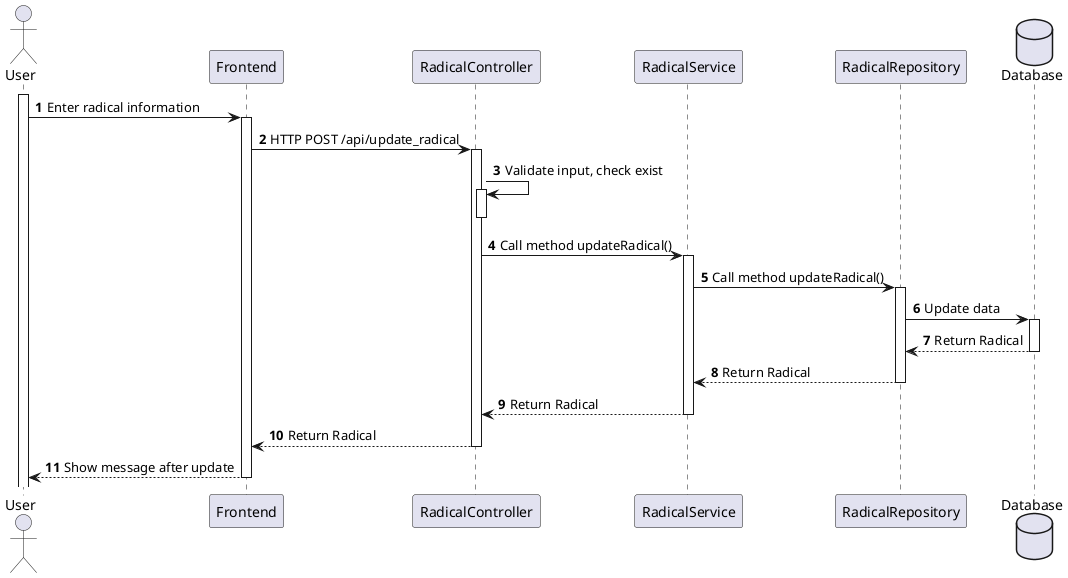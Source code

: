 @startuml
actor User
'participant "Homepage Activity" as Homepage
participant "Frontend" as Frontend
participant "RadicalController" as Controller
participant "RadicalService" as Service
participant "RadicalRepository" as Repository

database Database

'
'Use case: Xem danh sách bộ thủ
'

activate User

autonumber
User -> Frontend++: Enter radical information

'
'Call API get list radical category
'
'Homepage -> Radical++: startActivity(intent)
Frontend -> Controller++: HTTP POST /api/update_radical
Controller -> Controller: Validate input, check exist
activate Controller
deactivate Controller
Controller -> Service++: Call method updateRadical()
Service -> Repository++: Call method updateRadical()
Repository -> Database++: Update data
Database --> Repository--: Return Radical
Repository --> Service--: Return Radical
Service --> Controller--: Return Radical
Controller --> Frontend--: Return Radical
Frontend --> User--: Show message after update


@enduml
